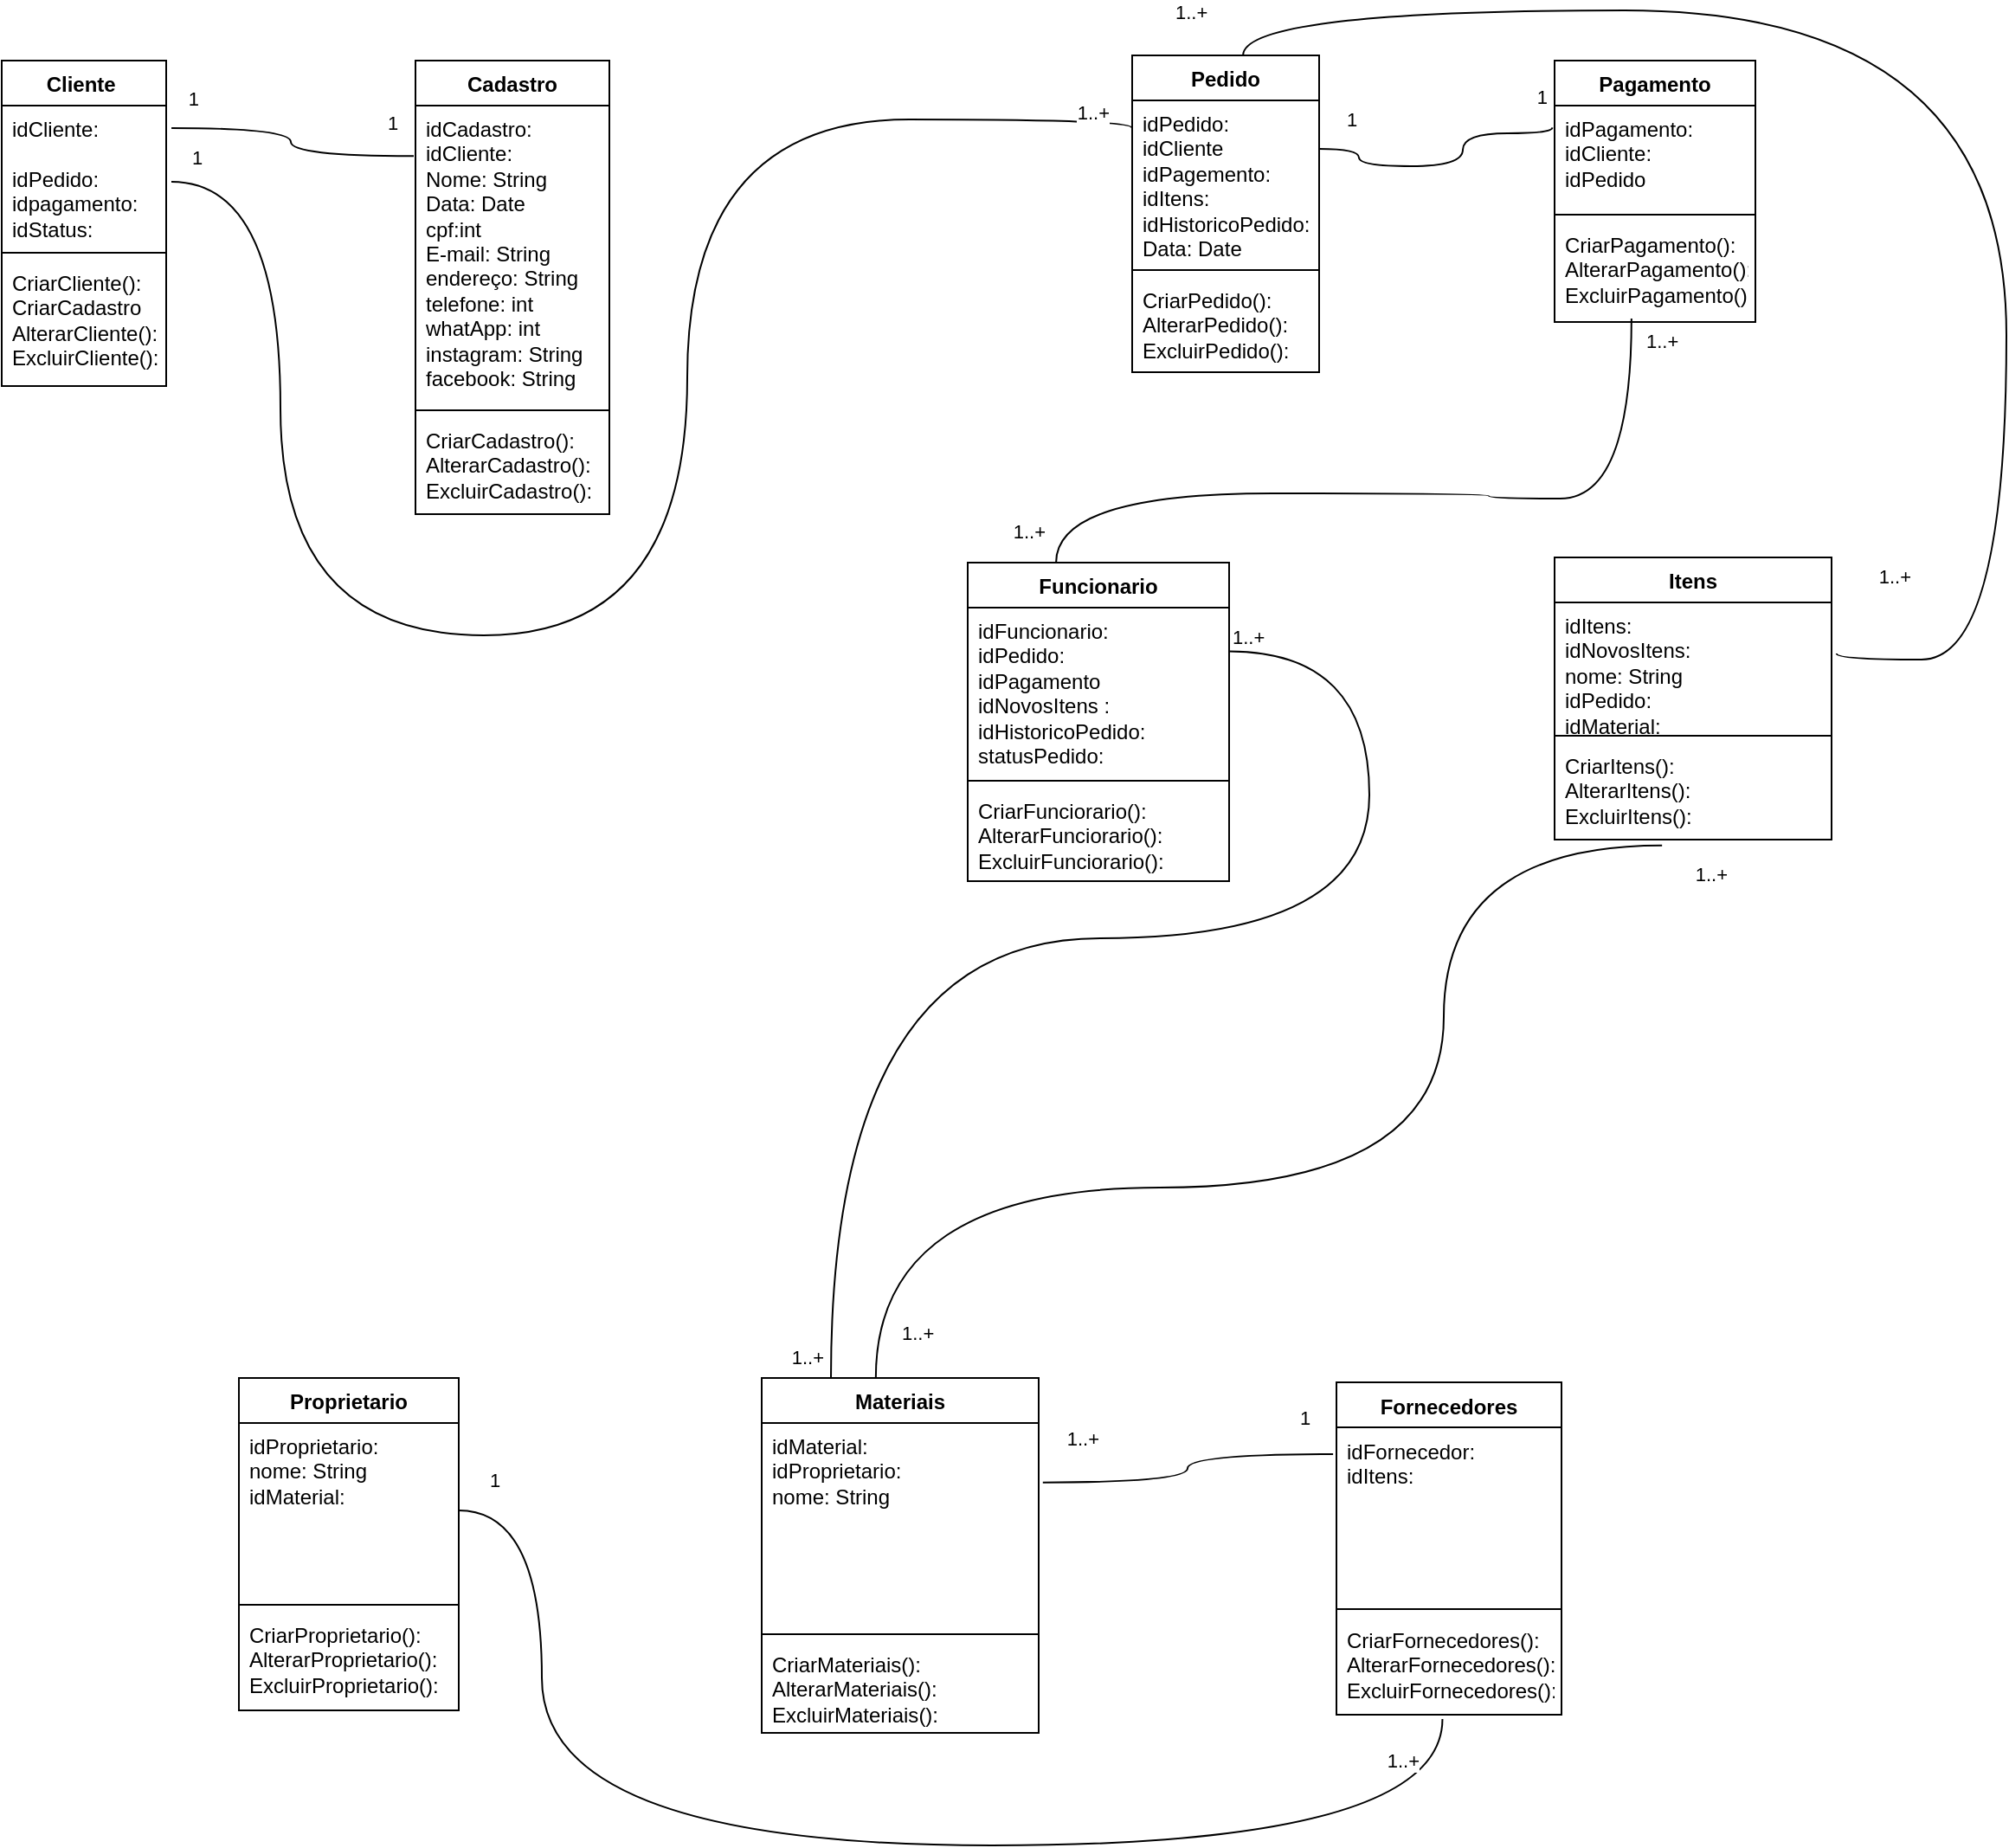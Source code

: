 <mxfile version="27.1.5">
  <diagram name="Página-1" id="I8beG7DLc7keUHuK3WOg">
    <mxGraphModel dx="748" dy="703" grid="0" gridSize="10" guides="1" tooltips="1" connect="1" arrows="1" fold="1" page="0" pageScale="1" pageWidth="827" pageHeight="1169" math="0" shadow="0">
      <root>
        <mxCell id="0" />
        <mxCell id="1" parent="0" />
        <mxCell id="ag3H703gYOMIYS7V91si-2" value="Cliente&amp;nbsp;" style="swimlane;fontStyle=1;align=center;verticalAlign=top;childLayout=stackLayout;horizontal=1;startSize=26;horizontalStack=0;resizeParent=1;resizeParentMax=0;resizeLast=0;collapsible=1;marginBottom=0;whiteSpace=wrap;html=1;" parent="1" vertex="1">
          <mxGeometry x="-379" y="-159" width="95" height="188" as="geometry">
            <mxRectangle x="-102" y="-28" width="95" height="26" as="alternateBounds" />
          </mxGeometry>
        </mxCell>
        <mxCell id="ag3H703gYOMIYS7V91si-3" value="&lt;div&gt;idCliente:&amp;nbsp;&lt;/div&gt;&lt;div&gt;&lt;br&gt;&lt;/div&gt;idPedido:&lt;div&gt;idpagamento:&lt;/div&gt;&lt;div&gt;idStatus:&lt;/div&gt;&lt;div&gt;&lt;br&gt;&lt;div&gt;&lt;br&gt;&lt;/div&gt;&lt;div&gt;&lt;br&gt;&lt;/div&gt;&lt;/div&gt;" style="text;strokeColor=none;fillColor=none;align=left;verticalAlign=top;spacingLeft=4;spacingRight=4;overflow=hidden;rotatable=0;points=[[0,0.5],[1,0.5]];portConstraint=eastwest;whiteSpace=wrap;html=1;" parent="ag3H703gYOMIYS7V91si-2" vertex="1">
          <mxGeometry y="26" width="95" height="81" as="geometry" />
        </mxCell>
        <mxCell id="ag3H703gYOMIYS7V91si-4" value="" style="line;strokeWidth=1;fillColor=none;align=left;verticalAlign=middle;spacingTop=-1;spacingLeft=3;spacingRight=3;rotatable=0;labelPosition=right;points=[];portConstraint=eastwest;strokeColor=inherit;" parent="ag3H703gYOMIYS7V91si-2" vertex="1">
          <mxGeometry y="107" width="95" height="8" as="geometry" />
        </mxCell>
        <mxCell id="ag3H703gYOMIYS7V91si-5" value="CriarCliente():&lt;div&gt;CriarCadastro&lt;br&gt;&lt;div&gt;Alterar&lt;span style=&quot;background-color: transparent; color: light-dark(rgb(0, 0, 0), rgb(255, 255, 255));&quot;&gt;Cliente()&lt;/span&gt;&lt;span style=&quot;background-color: transparent; color: light-dark(rgb(0, 0, 0), rgb(255, 255, 255));&quot;&gt;:&lt;/span&gt;&lt;/div&gt;&lt;div&gt;Excluir&lt;span style=&quot;background-color: transparent; color: light-dark(rgb(0, 0, 0), rgb(255, 255, 255));&quot;&gt;Cliente()&lt;/span&gt;&lt;span style=&quot;background-color: transparent; color: light-dark(rgb(0, 0, 0), rgb(255, 255, 255));&quot;&gt;:&lt;/span&gt;&lt;/div&gt;&lt;/div&gt;" style="text;strokeColor=none;fillColor=none;align=left;verticalAlign=top;spacingLeft=4;spacingRight=4;overflow=hidden;rotatable=0;points=[[0,0.5],[1,0.5]];portConstraint=eastwest;whiteSpace=wrap;html=1;" parent="ag3H703gYOMIYS7V91si-2" vertex="1">
          <mxGeometry y="115" width="95" height="73" as="geometry" />
        </mxCell>
        <mxCell id="ag3H703gYOMIYS7V91si-6" value="Funcionario" style="swimlane;fontStyle=1;align=center;verticalAlign=top;childLayout=stackLayout;horizontal=1;startSize=26;horizontalStack=0;resizeParent=1;resizeParentMax=0;resizeLast=0;collapsible=1;marginBottom=0;whiteSpace=wrap;html=1;" parent="1" vertex="1">
          <mxGeometry x="179" y="131" width="151" height="184" as="geometry" />
        </mxCell>
        <mxCell id="ag3H703gYOMIYS7V91si-7" value="&lt;div&gt;idFuncionario:&lt;/div&gt;&lt;div&gt;idPedido:&lt;/div&gt;&lt;div&gt;idPagamento&lt;/div&gt;&lt;div&gt;idNovosItens :&lt;/div&gt;idHistoricoPedido:&lt;div&gt;&lt;span style=&quot;background-color: transparent; color: light-dark(rgb(0, 0, 0), rgb(255, 255, 255));&quot;&gt;statusPedido:&lt;/span&gt;&lt;/div&gt;&lt;div&gt;&lt;br&gt;&lt;/div&gt;" style="text;strokeColor=none;fillColor=none;align=left;verticalAlign=top;spacingLeft=4;spacingRight=4;overflow=hidden;rotatable=0;points=[[0,0.5],[1,0.5]];portConstraint=eastwest;whiteSpace=wrap;html=1;" parent="ag3H703gYOMIYS7V91si-6" vertex="1">
          <mxGeometry y="26" width="151" height="96" as="geometry" />
        </mxCell>
        <mxCell id="ag3H703gYOMIYS7V91si-8" value="" style="line;strokeWidth=1;fillColor=none;align=left;verticalAlign=middle;spacingTop=-1;spacingLeft=3;spacingRight=3;rotatable=0;labelPosition=right;points=[];portConstraint=eastwest;strokeColor=inherit;" parent="ag3H703gYOMIYS7V91si-6" vertex="1">
          <mxGeometry y="122" width="151" height="8" as="geometry" />
        </mxCell>
        <mxCell id="ag3H703gYOMIYS7V91si-9" value="CriarFunciorario():&lt;div&gt;Alterar&lt;span style=&quot;background-color: transparent; color: light-dark(rgb(0, 0, 0), rgb(255, 255, 255));&quot;&gt;Funciorario&lt;/span&gt;&lt;span style=&quot;background-color: transparent; color: light-dark(rgb(0, 0, 0), rgb(255, 255, 255));&quot;&gt;():&lt;/span&gt;&lt;/div&gt;&lt;div&gt;Excluir&lt;span style=&quot;background-color: transparent; color: light-dark(rgb(0, 0, 0), rgb(255, 255, 255));&quot;&gt;Funciorario&lt;/span&gt;&lt;span style=&quot;background-color: transparent; color: light-dark(rgb(0, 0, 0), rgb(255, 255, 255));&quot;&gt;():&lt;/span&gt;&lt;/div&gt;" style="text;strokeColor=none;fillColor=none;align=left;verticalAlign=top;spacingLeft=4;spacingRight=4;overflow=hidden;rotatable=0;points=[[0,0.5],[1,0.5]];portConstraint=eastwest;whiteSpace=wrap;html=1;" parent="ag3H703gYOMIYS7V91si-6" vertex="1">
          <mxGeometry y="130" width="151" height="54" as="geometry" />
        </mxCell>
        <mxCell id="ag3H703gYOMIYS7V91si-10" value="Proprietario&lt;div&gt;&lt;br&gt;&lt;/div&gt;" style="swimlane;fontStyle=1;align=center;verticalAlign=top;childLayout=stackLayout;horizontal=1;startSize=26;horizontalStack=0;resizeParent=1;resizeParentMax=0;resizeLast=0;collapsible=1;marginBottom=0;whiteSpace=wrap;html=1;" parent="1" vertex="1">
          <mxGeometry x="-242" y="602" width="127" height="192" as="geometry" />
        </mxCell>
        <mxCell id="ag3H703gYOMIYS7V91si-11" value="&lt;div&gt;idProprietario:&lt;/div&gt;&lt;div&gt;nome: String&lt;/div&gt;&lt;div&gt;idMaterial:&lt;/div&gt;&lt;div&gt;&lt;br&gt;&lt;/div&gt;&lt;br&gt;&lt;div&gt;&lt;br&gt;&lt;/div&gt;&lt;div&gt;&lt;br&gt;&lt;/div&gt;&lt;div&gt;(melhora em todos os processos)eficiancia:&amp;nbsp;&amp;nbsp;&lt;br&gt;&lt;div&gt;&lt;br&gt;&lt;div&gt;&lt;br&gt;&lt;/div&gt;&lt;/div&gt;&lt;/div&gt;" style="text;strokeColor=none;fillColor=none;align=left;verticalAlign=top;spacingLeft=4;spacingRight=4;overflow=hidden;rotatable=0;points=[[0,0.5],[1,0.5]];portConstraint=eastwest;whiteSpace=wrap;html=1;" parent="ag3H703gYOMIYS7V91si-10" vertex="1">
          <mxGeometry y="26" width="127" height="101" as="geometry" />
        </mxCell>
        <mxCell id="ag3H703gYOMIYS7V91si-12" value="" style="line;strokeWidth=1;fillColor=none;align=left;verticalAlign=middle;spacingTop=-1;spacingLeft=3;spacingRight=3;rotatable=0;labelPosition=right;points=[];portConstraint=eastwest;strokeColor=inherit;" parent="ag3H703gYOMIYS7V91si-10" vertex="1">
          <mxGeometry y="127" width="127" height="8" as="geometry" />
        </mxCell>
        <mxCell id="ag3H703gYOMIYS7V91si-13" value="CriarProprietario():&lt;div&gt;Alterar&lt;span style=&quot;background-color: transparent; color: light-dark(rgb(0, 0, 0), rgb(255, 255, 255));&quot;&gt;Proprietario&lt;/span&gt;&lt;span style=&quot;background-color: transparent; color: light-dark(rgb(0, 0, 0), rgb(255, 255, 255));&quot;&gt;():&lt;/span&gt;&lt;/div&gt;&lt;div&gt;Excluir&lt;span style=&quot;background-color: transparent; color: light-dark(rgb(0, 0, 0), rgb(255, 255, 255));&quot;&gt;Proprietario&lt;/span&gt;&lt;span style=&quot;background-color: transparent; color: light-dark(rgb(0, 0, 0), rgb(255, 255, 255));&quot;&gt;():&lt;/span&gt;&lt;/div&gt;" style="text;strokeColor=none;fillColor=none;align=left;verticalAlign=top;spacingLeft=4;spacingRight=4;overflow=hidden;rotatable=0;points=[[0,0.5],[1,0.5]];portConstraint=eastwest;whiteSpace=wrap;html=1;" parent="ag3H703gYOMIYS7V91si-10" vertex="1">
          <mxGeometry y="135" width="127" height="57" as="geometry" />
        </mxCell>
        <mxCell id="ag3H703gYOMIYS7V91si-14" value="Pedido" style="swimlane;fontStyle=1;align=center;verticalAlign=top;childLayout=stackLayout;horizontal=1;startSize=26;horizontalStack=0;resizeParent=1;resizeParentMax=0;resizeLast=0;collapsible=1;marginBottom=0;whiteSpace=wrap;html=1;" parent="1" vertex="1">
          <mxGeometry x="274" y="-162" width="108" height="183" as="geometry" />
        </mxCell>
        <mxCell id="ag3H703gYOMIYS7V91si-15" value="idPedido:&lt;div&gt;idCliente&lt;br&gt;&lt;div&gt;idPagemento:&lt;/div&gt;&lt;div&gt;idItens:&lt;/div&gt;&lt;div&gt;idHistoricoPedido:&lt;/div&gt;&lt;div&gt;Data: Date&lt;br&gt;&lt;div&gt;&lt;br&gt;&lt;/div&gt;&lt;/div&gt;&lt;/div&gt;" style="text;strokeColor=none;fillColor=none;align=left;verticalAlign=top;spacingLeft=4;spacingRight=4;overflow=hidden;rotatable=0;points=[[0,0.5],[1,0.5]];portConstraint=eastwest;whiteSpace=wrap;html=1;" parent="ag3H703gYOMIYS7V91si-14" vertex="1">
          <mxGeometry y="26" width="108" height="94" as="geometry" />
        </mxCell>
        <mxCell id="ag3H703gYOMIYS7V91si-16" value="" style="line;strokeWidth=1;fillColor=none;align=left;verticalAlign=middle;spacingTop=-1;spacingLeft=3;spacingRight=3;rotatable=0;labelPosition=right;points=[];portConstraint=eastwest;strokeColor=inherit;" parent="ag3H703gYOMIYS7V91si-14" vertex="1">
          <mxGeometry y="120" width="108" height="8" as="geometry" />
        </mxCell>
        <mxCell id="ag3H703gYOMIYS7V91si-17" value="CriarPedido():&lt;div&gt;Alterar&lt;span style=&quot;background-color: transparent; color: light-dark(rgb(0, 0, 0), rgb(255, 255, 255));&quot;&gt;Pedido&lt;/span&gt;&lt;span style=&quot;background-color: transparent; color: light-dark(rgb(0, 0, 0), rgb(255, 255, 255));&quot;&gt;():&lt;/span&gt;&lt;/div&gt;&lt;div&gt;Excluir&lt;span style=&quot;background-color: transparent; color: light-dark(rgb(0, 0, 0), rgb(255, 255, 255));&quot;&gt;Pedido&lt;/span&gt;&lt;span style=&quot;background-color: transparent; color: light-dark(rgb(0, 0, 0), rgb(255, 255, 255));&quot;&gt;():&lt;/span&gt;&lt;/div&gt;" style="text;strokeColor=none;fillColor=none;align=left;verticalAlign=top;spacingLeft=4;spacingRight=4;overflow=hidden;rotatable=0;points=[[0,0.5],[1,0.5]];portConstraint=eastwest;whiteSpace=wrap;html=1;" parent="ag3H703gYOMIYS7V91si-14" vertex="1">
          <mxGeometry y="128" width="108" height="55" as="geometry" />
        </mxCell>
        <mxCell id="ag3H703gYOMIYS7V91si-18" value="Itens&lt;div&gt;&lt;br&gt;&lt;/div&gt;" style="swimlane;fontStyle=1;align=center;verticalAlign=top;childLayout=stackLayout;horizontal=1;startSize=26;horizontalStack=0;resizeParent=1;resizeParentMax=0;resizeLast=0;collapsible=1;marginBottom=0;whiteSpace=wrap;html=1;" parent="1" vertex="1">
          <mxGeometry x="518" y="128" width="160" height="163" as="geometry" />
        </mxCell>
        <mxCell id="ag3H703gYOMIYS7V91si-19" value="idItens:&lt;div&gt;idNovosItens:&lt;/div&gt;&lt;div&gt;nome: String&lt;/div&gt;&lt;div&gt;idPedido:&lt;/div&gt;&lt;div&gt;idMaterial:&lt;br&gt;&lt;div&gt;&lt;br&gt;&lt;/div&gt;&lt;/div&gt;" style="text;strokeColor=none;fillColor=none;align=left;verticalAlign=top;spacingLeft=4;spacingRight=4;overflow=hidden;rotatable=0;points=[[0,0.5],[1,0.5]];portConstraint=eastwest;whiteSpace=wrap;html=1;" parent="ag3H703gYOMIYS7V91si-18" vertex="1">
          <mxGeometry y="26" width="160" height="73" as="geometry" />
        </mxCell>
        <mxCell id="ag3H703gYOMIYS7V91si-20" value="" style="line;strokeWidth=1;fillColor=none;align=left;verticalAlign=middle;spacingTop=-1;spacingLeft=3;spacingRight=3;rotatable=0;labelPosition=right;points=[];portConstraint=eastwest;strokeColor=inherit;" parent="ag3H703gYOMIYS7V91si-18" vertex="1">
          <mxGeometry y="99" width="160" height="8" as="geometry" />
        </mxCell>
        <mxCell id="ag3H703gYOMIYS7V91si-21" value="CriarItens():&lt;div&gt;Alterar&lt;span style=&quot;background-color: transparent; color: light-dark(rgb(0, 0, 0), rgb(255, 255, 255));&quot;&gt;Itens&lt;/span&gt;&lt;span style=&quot;background-color: transparent; color: light-dark(rgb(0, 0, 0), rgb(255, 255, 255));&quot;&gt;():&lt;/span&gt;&lt;/div&gt;&lt;div&gt;Excluir&lt;span style=&quot;background-color: transparent; color: light-dark(rgb(0, 0, 0), rgb(255, 255, 255));&quot;&gt;Itens&lt;/span&gt;&lt;span style=&quot;background-color: transparent; color: light-dark(rgb(0, 0, 0), rgb(255, 255, 255));&quot;&gt;():&lt;/span&gt;&lt;/div&gt;" style="text;strokeColor=none;fillColor=none;align=left;verticalAlign=top;spacingLeft=4;spacingRight=4;overflow=hidden;rotatable=0;points=[[0,0.5],[1,0.5]];portConstraint=eastwest;whiteSpace=wrap;html=1;" parent="ag3H703gYOMIYS7V91si-18" vertex="1">
          <mxGeometry y="107" width="160" height="56" as="geometry" />
        </mxCell>
        <mxCell id="ag3H703gYOMIYS7V91si-22" value="Pagamento" style="swimlane;fontStyle=1;align=center;verticalAlign=top;childLayout=stackLayout;horizontal=1;startSize=26;horizontalStack=0;resizeParent=1;resizeParentMax=0;resizeLast=0;collapsible=1;marginBottom=0;whiteSpace=wrap;html=1;" parent="1" vertex="1">
          <mxGeometry x="518" y="-159" width="116" height="151" as="geometry" />
        </mxCell>
        <mxCell id="ag3H703gYOMIYS7V91si-23" value="idPagamento:&lt;div&gt;idCliente:&lt;/div&gt;&lt;div&gt;idPedido&lt;br&gt;&lt;div&gt;&lt;br&gt;&lt;/div&gt;&lt;/div&gt;" style="text;strokeColor=none;fillColor=none;align=left;verticalAlign=top;spacingLeft=4;spacingRight=4;overflow=hidden;rotatable=0;points=[[0,0.5],[1,0.5]];portConstraint=eastwest;whiteSpace=wrap;html=1;" parent="ag3H703gYOMIYS7V91si-22" vertex="1">
          <mxGeometry y="26" width="116" height="59" as="geometry" />
        </mxCell>
        <mxCell id="ag3H703gYOMIYS7V91si-24" value="" style="line;strokeWidth=1;fillColor=none;align=left;verticalAlign=middle;spacingTop=-1;spacingLeft=3;spacingRight=3;rotatable=0;labelPosition=right;points=[];portConstraint=eastwest;strokeColor=inherit;" parent="ag3H703gYOMIYS7V91si-22" vertex="1">
          <mxGeometry y="85" width="116" height="8" as="geometry" />
        </mxCell>
        <mxCell id="ag3H703gYOMIYS7V91si-25" value="CriarPagamento():&lt;div&gt;Alterar&lt;span style=&quot;background-color: transparent; color: light-dark(rgb(0, 0, 0), rgb(255, 255, 255));&quot;&gt;Pagamento&lt;/span&gt;&lt;span style=&quot;background-color: transparent; color: light-dark(rgb(0, 0, 0), rgb(255, 255, 255));&quot;&gt;():&lt;/span&gt;&lt;/div&gt;&lt;div&gt;Excluir&lt;span style=&quot;background-color: transparent; color: light-dark(rgb(0, 0, 0), rgb(255, 255, 255));&quot;&gt;Pagamento&lt;/span&gt;&lt;span style=&quot;background-color: transparent; color: light-dark(rgb(0, 0, 0), rgb(255, 255, 255));&quot;&gt;():&lt;/span&gt;&lt;/div&gt;" style="text;strokeColor=none;fillColor=none;align=left;verticalAlign=top;spacingLeft=4;spacingRight=4;overflow=hidden;rotatable=0;points=[[0,0.5],[1,0.5]];portConstraint=eastwest;whiteSpace=wrap;html=1;" parent="ag3H703gYOMIYS7V91si-22" vertex="1">
          <mxGeometry y="93" width="116" height="58" as="geometry" />
        </mxCell>
        <mxCell id="ag3H703gYOMIYS7V91si-26" value="Cadastro" style="swimlane;fontStyle=1;align=center;verticalAlign=top;childLayout=stackLayout;horizontal=1;startSize=26;horizontalStack=0;resizeParent=1;resizeParentMax=0;resizeLast=0;collapsible=1;marginBottom=0;whiteSpace=wrap;html=1;" parent="1" vertex="1">
          <mxGeometry x="-140" y="-159" width="112" height="262" as="geometry" />
        </mxCell>
        <mxCell id="ag3H703gYOMIYS7V91si-27" value="idCadastro:&lt;div&gt;idCliente:&lt;/div&gt;&lt;div&gt;Nome: String&lt;/div&gt;&lt;div&gt;Data: Date&lt;/div&gt;&lt;div&gt;cpf:int&lt;/div&gt;&lt;div&gt;E-mail:&amp;nbsp;&lt;span style=&quot;background-color: transparent; color: light-dark(rgb(0, 0, 0), rgb(255, 255, 255));&quot;&gt;String&lt;/span&gt;&lt;/div&gt;&lt;div&gt;endereço: String&lt;/div&gt;&lt;div&gt;telefone: int&lt;/div&gt;&lt;div&gt;whatApp:&amp;nbsp;&lt;span style=&quot;background-color: transparent; color: light-dark(rgb(0, 0, 0), rgb(255, 255, 255));&quot;&gt;int&lt;/span&gt;&lt;/div&gt;&lt;div&gt;instagram:&amp;nbsp;&lt;span style=&quot;background-color: transparent; color: light-dark(rgb(0, 0, 0), rgb(255, 255, 255));&quot;&gt;String&lt;/span&gt;&lt;/div&gt;&lt;div&gt;facebook:&amp;nbsp;&lt;span style=&quot;background-color: transparent; color: light-dark(rgb(0, 0, 0), rgb(255, 255, 255));&quot;&gt;String&lt;/span&gt;&lt;/div&gt;&lt;div&gt;&lt;br&gt;&lt;/div&gt;&lt;div&gt;&lt;br&gt;&lt;/div&gt;&lt;div&gt;&lt;br&gt;&lt;/div&gt;&lt;div&gt;&lt;br&gt;&lt;div&gt;&lt;br&gt;&lt;/div&gt;&lt;/div&gt;" style="text;strokeColor=none;fillColor=none;align=left;verticalAlign=top;spacingLeft=4;spacingRight=4;overflow=hidden;rotatable=0;points=[[0,0.5],[1,0.5]];portConstraint=eastwest;whiteSpace=wrap;html=1;" parent="ag3H703gYOMIYS7V91si-26" vertex="1">
          <mxGeometry y="26" width="112" height="172" as="geometry" />
        </mxCell>
        <mxCell id="ag3H703gYOMIYS7V91si-28" value="" style="line;strokeWidth=1;fillColor=none;align=left;verticalAlign=middle;spacingTop=-1;spacingLeft=3;spacingRight=3;rotatable=0;labelPosition=right;points=[];portConstraint=eastwest;strokeColor=inherit;" parent="ag3H703gYOMIYS7V91si-26" vertex="1">
          <mxGeometry y="198" width="112" height="8" as="geometry" />
        </mxCell>
        <mxCell id="ag3H703gYOMIYS7V91si-29" value="CriarCadastro():&lt;div&gt;Alterar&lt;span style=&quot;background-color: transparent; color: light-dark(rgb(0, 0, 0), rgb(255, 255, 255));&quot;&gt;Cadastro&lt;/span&gt;&lt;span style=&quot;background-color: transparent; color: light-dark(rgb(0, 0, 0), rgb(255, 255, 255));&quot;&gt;():&lt;/span&gt;&lt;/div&gt;&lt;div&gt;Excluir&lt;span style=&quot;background-color: transparent; color: light-dark(rgb(0, 0, 0), rgb(255, 255, 255));&quot;&gt;Cadastro&lt;/span&gt;&lt;span style=&quot;background-color: transparent; color: light-dark(rgb(0, 0, 0), rgb(255, 255, 255));&quot;&gt;():&lt;/span&gt;&lt;/div&gt;" style="text;strokeColor=none;fillColor=none;align=left;verticalAlign=top;spacingLeft=4;spacingRight=4;overflow=hidden;rotatable=0;points=[[0,0.5],[1,0.5]];portConstraint=eastwest;whiteSpace=wrap;html=1;" parent="ag3H703gYOMIYS7V91si-26" vertex="1">
          <mxGeometry y="206" width="112" height="56" as="geometry" />
        </mxCell>
        <mxCell id="JyV5XTiLd7GKPldr3pGn-1" value="" style="endArrow=none;html=1;edgeStyle=orthogonalEdgeStyle;rounded=0;fontSize=12;startSize=8;endSize=8;curved=1;exitX=-0.009;exitY=0.169;exitDx=0;exitDy=0;exitPerimeter=0;entryX=1.032;entryY=0.16;entryDx=0;entryDy=0;entryPerimeter=0;" parent="1" source="ag3H703gYOMIYS7V91si-27" target="ag3H703gYOMIYS7V91si-3" edge="1">
          <mxGeometry relative="1" as="geometry">
            <mxPoint x="-238" y="-66" as="sourcePoint" />
            <mxPoint x="-233" y="-123" as="targetPoint" />
          </mxGeometry>
        </mxCell>
        <mxCell id="JyV5XTiLd7GKPldr3pGn-2" value="1" style="edgeLabel;resizable=0;html=1;align=left;verticalAlign=bottom;" parent="JyV5XTiLd7GKPldr3pGn-1" connectable="0" vertex="1">
          <mxGeometry x="-1" relative="1" as="geometry">
            <mxPoint x="-17" y="-11" as="offset" />
          </mxGeometry>
        </mxCell>
        <mxCell id="JyV5XTiLd7GKPldr3pGn-3" value="1" style="edgeLabel;resizable=0;html=1;align=right;verticalAlign=bottom;" parent="JyV5XTiLd7GKPldr3pGn-1" connectable="0" vertex="1">
          <mxGeometry x="1" relative="1" as="geometry">
            <mxPoint x="16" y="-8" as="offset" />
          </mxGeometry>
        </mxCell>
        <mxCell id="JyV5XTiLd7GKPldr3pGn-4" value="" style="endArrow=none;html=1;edgeStyle=orthogonalEdgeStyle;rounded=0;fontSize=12;startSize=8;endSize=8;curved=1;exitX=1;exitY=0.5;exitDx=0;exitDy=0;entryX=-0.003;entryY=0.168;entryDx=0;entryDy=0;entryPerimeter=0;" parent="1" target="ag3H703gYOMIYS7V91si-15" edge="1">
          <mxGeometry relative="1" as="geometry">
            <mxPoint x="-281" y="-89" as="sourcePoint" />
            <mxPoint x="151" y="-119.968" as="targetPoint" />
            <Array as="points">
              <mxPoint x="-218" y="-89" />
              <mxPoint x="-218" y="173" />
              <mxPoint x="17" y="173" />
              <mxPoint x="17" y="-125" />
              <mxPoint x="274" y="-125" />
            </Array>
          </mxGeometry>
        </mxCell>
        <mxCell id="JyV5XTiLd7GKPldr3pGn-5" value="1" style="edgeLabel;resizable=0;html=1;align=left;verticalAlign=bottom;" parent="JyV5XTiLd7GKPldr3pGn-4" connectable="0" vertex="1">
          <mxGeometry x="-1" relative="1" as="geometry">
            <mxPoint x="10" y="-6" as="offset" />
          </mxGeometry>
        </mxCell>
        <mxCell id="JyV5XTiLd7GKPldr3pGn-6" value="1..+" style="edgeLabel;resizable=0;html=1;align=right;verticalAlign=bottom;" parent="JyV5XTiLd7GKPldr3pGn-4" connectable="0" vertex="1">
          <mxGeometry x="1" relative="1" as="geometry">
            <mxPoint x="-12" as="offset" />
          </mxGeometry>
        </mxCell>
        <mxCell id="JyV5XTiLd7GKPldr3pGn-7" value="" style="endArrow=none;html=1;edgeStyle=orthogonalEdgeStyle;rounded=0;fontSize=12;startSize=8;endSize=8;curved=1;entryX=-0.011;entryY=0.215;entryDx=0;entryDy=0;entryPerimeter=0;" parent="1" target="ag3H703gYOMIYS7V91si-23" edge="1">
          <mxGeometry relative="1" as="geometry">
            <mxPoint x="382" y="-108" as="sourcePoint" />
            <mxPoint x="410" y="-117" as="targetPoint" />
            <Array as="points">
              <mxPoint x="405" y="-108" />
              <mxPoint x="405" y="-98" />
              <mxPoint x="465" y="-98" />
              <mxPoint x="465" y="-117" />
              <mxPoint x="517" y="-117" />
            </Array>
          </mxGeometry>
        </mxCell>
        <mxCell id="JyV5XTiLd7GKPldr3pGn-8" value="1" style="edgeLabel;resizable=0;html=1;align=left;verticalAlign=bottom;" parent="JyV5XTiLd7GKPldr3pGn-7" connectable="0" vertex="1">
          <mxGeometry x="-1" relative="1" as="geometry">
            <mxPoint x="14" y="-9" as="offset" />
          </mxGeometry>
        </mxCell>
        <mxCell id="JyV5XTiLd7GKPldr3pGn-9" value="1" style="edgeLabel;resizable=0;html=1;align=right;verticalAlign=bottom;" parent="JyV5XTiLd7GKPldr3pGn-7" connectable="0" vertex="1">
          <mxGeometry x="1" relative="1" as="geometry">
            <mxPoint x="-2" y="-9" as="offset" />
          </mxGeometry>
        </mxCell>
        <mxCell id="JyV5XTiLd7GKPldr3pGn-10" value="" style="endArrow=none;html=1;edgeStyle=orthogonalEdgeStyle;rounded=0;fontSize=12;startSize=8;endSize=8;curved=1;exitX=0.999;exitY=0.263;exitDx=0;exitDy=0;exitPerimeter=0;entryX=0.25;entryY=0;entryDx=0;entryDy=0;" parent="1" source="ag3H703gYOMIYS7V91si-7" target="JyV5XTiLd7GKPldr3pGn-17" edge="1">
          <mxGeometry relative="1" as="geometry">
            <mxPoint x="-224" y="298" as="sourcePoint" />
            <mxPoint x="-75" y="295" as="targetPoint" />
            <Array as="points">
              <mxPoint x="411" y="182" />
              <mxPoint x="411" y="348" />
              <mxPoint x="100" y="348" />
            </Array>
          </mxGeometry>
        </mxCell>
        <mxCell id="JyV5XTiLd7GKPldr3pGn-11" value="1..+" style="edgeLabel;resizable=0;html=1;align=left;verticalAlign=bottom;" parent="JyV5XTiLd7GKPldr3pGn-10" connectable="0" vertex="1">
          <mxGeometry x="-1" relative="1" as="geometry" />
        </mxCell>
        <mxCell id="JyV5XTiLd7GKPldr3pGn-12" value="1..+" style="edgeLabel;resizable=0;html=1;align=right;verticalAlign=bottom;" parent="JyV5XTiLd7GKPldr3pGn-10" connectable="0" vertex="1">
          <mxGeometry x="1" relative="1" as="geometry">
            <mxPoint x="-4" y="-4" as="offset" />
          </mxGeometry>
        </mxCell>
        <mxCell id="JyV5XTiLd7GKPldr3pGn-13" value="Fornecedores" style="swimlane;fontStyle=1;align=center;verticalAlign=top;childLayout=stackLayout;horizontal=1;startSize=26;horizontalStack=0;resizeParent=1;resizeParentMax=0;resizeLast=0;collapsible=1;marginBottom=0;whiteSpace=wrap;html=1;" parent="1" vertex="1">
          <mxGeometry x="392" y="604.5" width="130" height="192" as="geometry" />
        </mxCell>
        <mxCell id="JyV5XTiLd7GKPldr3pGn-14" value="idFornecedor:&lt;div&gt;idItens:&lt;/div&gt;" style="text;strokeColor=none;fillColor=none;align=left;verticalAlign=top;spacingLeft=4;spacingRight=4;overflow=hidden;rotatable=0;points=[[0,0.5],[1,0.5]];portConstraint=eastwest;whiteSpace=wrap;html=1;" parent="JyV5XTiLd7GKPldr3pGn-13" vertex="1">
          <mxGeometry y="26" width="130" height="101" as="geometry" />
        </mxCell>
        <mxCell id="JyV5XTiLd7GKPldr3pGn-15" value="" style="line;strokeWidth=1;fillColor=none;align=left;verticalAlign=middle;spacingTop=-1;spacingLeft=3;spacingRight=3;rotatable=0;labelPosition=right;points=[];portConstraint=eastwest;strokeColor=inherit;" parent="JyV5XTiLd7GKPldr3pGn-13" vertex="1">
          <mxGeometry y="127" width="130" height="8" as="geometry" />
        </mxCell>
        <mxCell id="JyV5XTiLd7GKPldr3pGn-16" value="CriarFornecedores():&lt;div&gt;AlterarFornecedores&lt;span style=&quot;background-color: transparent; color: light-dark(rgb(0, 0, 0), rgb(255, 255, 255));&quot;&gt;():&lt;/span&gt;&lt;/div&gt;&lt;div&gt;ExcluirFornecedores&lt;span style=&quot;background-color: transparent; color: light-dark(rgb(0, 0, 0), rgb(255, 255, 255));&quot;&gt;():&lt;/span&gt;&lt;/div&gt;" style="text;strokeColor=none;fillColor=none;align=left;verticalAlign=top;spacingLeft=4;spacingRight=4;overflow=hidden;rotatable=0;points=[[0,0.5],[1,0.5]];portConstraint=eastwest;whiteSpace=wrap;html=1;" parent="JyV5XTiLd7GKPldr3pGn-13" vertex="1">
          <mxGeometry y="135" width="130" height="57" as="geometry" />
        </mxCell>
        <mxCell id="JyV5XTiLd7GKPldr3pGn-17" value="Materiais&lt;div&gt;&lt;br&gt;&lt;/div&gt;" style="swimlane;fontStyle=1;align=center;verticalAlign=top;childLayout=stackLayout;horizontal=1;startSize=26;horizontalStack=0;resizeParent=1;resizeParentMax=0;resizeLast=0;collapsible=1;marginBottom=0;whiteSpace=wrap;html=1;" parent="1" vertex="1">
          <mxGeometry x="60" y="602" width="160" height="205" as="geometry" />
        </mxCell>
        <mxCell id="JyV5XTiLd7GKPldr3pGn-18" value="idMaterial:&lt;div&gt;idProprietario:&lt;/div&gt;&lt;div&gt;nome: String&lt;br&gt;&lt;div&gt;&lt;br&gt;&lt;/div&gt;&lt;/div&gt;" style="text;strokeColor=none;fillColor=none;align=left;verticalAlign=top;spacingLeft=4;spacingRight=4;overflow=hidden;rotatable=0;points=[[0,0.5],[1,0.5]];portConstraint=eastwest;whiteSpace=wrap;html=1;" parent="JyV5XTiLd7GKPldr3pGn-17" vertex="1">
          <mxGeometry y="26" width="160" height="118" as="geometry" />
        </mxCell>
        <mxCell id="JyV5XTiLd7GKPldr3pGn-19" value="" style="line;strokeWidth=1;fillColor=none;align=left;verticalAlign=middle;spacingTop=-1;spacingLeft=3;spacingRight=3;rotatable=0;labelPosition=right;points=[];portConstraint=eastwest;strokeColor=inherit;" parent="JyV5XTiLd7GKPldr3pGn-17" vertex="1">
          <mxGeometry y="144" width="160" height="8" as="geometry" />
        </mxCell>
        <mxCell id="JyV5XTiLd7GKPldr3pGn-20" value="CriarMateriais():&lt;div&gt;AlterarMateriais&lt;span style=&quot;background-color: transparent; color: light-dark(rgb(0, 0, 0), rgb(255, 255, 255));&quot;&gt;():&lt;/span&gt;&lt;/div&gt;&lt;div&gt;ExcluirMateriais&lt;span style=&quot;background-color: transparent; color: light-dark(rgb(0, 0, 0), rgb(255, 255, 255));&quot;&gt;():&lt;/span&gt;&lt;/div&gt;" style="text;strokeColor=none;fillColor=none;align=left;verticalAlign=top;spacingLeft=4;spacingRight=4;overflow=hidden;rotatable=0;points=[[0,0.5],[1,0.5]];portConstraint=eastwest;whiteSpace=wrap;html=1;" parent="JyV5XTiLd7GKPldr3pGn-17" vertex="1">
          <mxGeometry y="152" width="160" height="53" as="geometry" />
        </mxCell>
        <mxCell id="JyV5XTiLd7GKPldr3pGn-21" value="" style="endArrow=none;html=1;edgeStyle=orthogonalEdgeStyle;rounded=0;fontSize=12;startSize=8;endSize=8;curved=1;exitX=0.383;exitY=0.966;exitDx=0;exitDy=0;exitPerimeter=0;entryX=0.338;entryY=0;entryDx=0;entryDy=0;entryPerimeter=0;" parent="1" source="ag3H703gYOMIYS7V91si-25" target="ag3H703gYOMIYS7V91si-6" edge="1">
          <mxGeometry relative="1" as="geometry">
            <mxPoint x="481.428" y="-3" as="sourcePoint" />
            <mxPoint x="159" y="224" as="targetPoint" />
            <Array as="points">
              <mxPoint x="562" y="94" />
              <mxPoint x="480" y="94" />
              <mxPoint x="480" y="91" />
              <mxPoint x="230" y="91" />
            </Array>
          </mxGeometry>
        </mxCell>
        <mxCell id="JyV5XTiLd7GKPldr3pGn-22" value="1..+" style="edgeLabel;resizable=0;html=1;align=left;verticalAlign=bottom;" parent="JyV5XTiLd7GKPldr3pGn-21" connectable="0" vertex="1">
          <mxGeometry x="-1" relative="1" as="geometry">
            <mxPoint x="7" y="21" as="offset" />
          </mxGeometry>
        </mxCell>
        <mxCell id="JyV5XTiLd7GKPldr3pGn-23" value="1..+" style="edgeLabel;resizable=0;html=1;align=right;verticalAlign=bottom;" parent="JyV5XTiLd7GKPldr3pGn-21" connectable="0" vertex="1">
          <mxGeometry x="1" relative="1" as="geometry">
            <mxPoint x="-6" y="-10" as="offset" />
          </mxGeometry>
        </mxCell>
        <mxCell id="JyV5XTiLd7GKPldr3pGn-24" value="" style="endArrow=none;html=1;edgeStyle=orthogonalEdgeStyle;rounded=0;fontSize=12;startSize=8;endSize=8;curved=1;exitX=0.412;exitY=0;exitDx=0;exitDy=0;exitPerimeter=0;entryX=0.388;entryY=1.06;entryDx=0;entryDy=0;entryPerimeter=0;" parent="1" source="JyV5XTiLd7GKPldr3pGn-17" target="ag3H703gYOMIYS7V91si-21" edge="1">
          <mxGeometry relative="1" as="geometry">
            <mxPoint x="257" y="524" as="sourcePoint" />
            <mxPoint x="417" y="524" as="targetPoint" />
            <Array as="points">
              <mxPoint x="126" y="492" />
              <mxPoint x="454" y="492" />
            </Array>
          </mxGeometry>
        </mxCell>
        <mxCell id="JyV5XTiLd7GKPldr3pGn-25" value="1..+" style="edgeLabel;resizable=0;html=1;align=left;verticalAlign=bottom;" parent="JyV5XTiLd7GKPldr3pGn-24" connectable="0" vertex="1">
          <mxGeometry x="-1" relative="1" as="geometry">
            <mxPoint x="13" y="-18" as="offset" />
          </mxGeometry>
        </mxCell>
        <mxCell id="JyV5XTiLd7GKPldr3pGn-26" value="1..+&lt;div&gt;&lt;br&gt;&lt;/div&gt;" style="edgeLabel;resizable=0;html=1;align=right;verticalAlign=bottom;" parent="JyV5XTiLd7GKPldr3pGn-24" connectable="0" vertex="1">
          <mxGeometry x="1" relative="1" as="geometry">
            <mxPoint x="38" y="38" as="offset" />
          </mxGeometry>
        </mxCell>
        <mxCell id="JyV5XTiLd7GKPldr3pGn-27" value="" style="endArrow=none;html=1;edgeStyle=orthogonalEdgeStyle;rounded=0;fontSize=12;startSize=8;endSize=8;curved=1;entryX=0.471;entryY=1.044;entryDx=0;entryDy=0;entryPerimeter=0;" parent="1" source="ag3H703gYOMIYS7V91si-11" target="JyV5XTiLd7GKPldr3pGn-16" edge="1">
          <mxGeometry relative="1" as="geometry">
            <mxPoint x="-140" y="661" as="sourcePoint" />
            <mxPoint x="20" y="661" as="targetPoint" />
            <Array as="points">
              <mxPoint x="-67" y="678" />
              <mxPoint x="-67" y="872" />
              <mxPoint x="453" y="872" />
            </Array>
          </mxGeometry>
        </mxCell>
        <mxCell id="JyV5XTiLd7GKPldr3pGn-28" value="1" style="edgeLabel;resizable=0;html=1;align=left;verticalAlign=bottom;" parent="JyV5XTiLd7GKPldr3pGn-27" connectable="0" vertex="1">
          <mxGeometry x="-1" relative="1" as="geometry">
            <mxPoint x="16" y="-9" as="offset" />
          </mxGeometry>
        </mxCell>
        <mxCell id="JyV5XTiLd7GKPldr3pGn-29" value="1..+" style="edgeLabel;resizable=0;html=1;align=right;verticalAlign=bottom;" parent="JyV5XTiLd7GKPldr3pGn-27" connectable="0" vertex="1">
          <mxGeometry x="1" relative="1" as="geometry">
            <mxPoint x="-13" y="32" as="offset" />
          </mxGeometry>
        </mxCell>
        <mxCell id="JyV5XTiLd7GKPldr3pGn-30" value="" style="endArrow=none;html=1;edgeStyle=orthogonalEdgeStyle;rounded=0;fontSize=12;startSize=8;endSize=8;curved=1;exitX=-0.015;exitY=0.153;exitDx=0;exitDy=0;exitPerimeter=0;entryX=1.015;entryY=0.291;entryDx=0;entryDy=0;entryPerimeter=0;" parent="1" source="JyV5XTiLd7GKPldr3pGn-14" target="JyV5XTiLd7GKPldr3pGn-18" edge="1">
          <mxGeometry relative="1" as="geometry">
            <mxPoint x="343" y="708" as="sourcePoint" />
            <mxPoint x="254" y="668" as="targetPoint" />
          </mxGeometry>
        </mxCell>
        <mxCell id="JyV5XTiLd7GKPldr3pGn-31" value="1" style="edgeLabel;resizable=0;html=1;align=left;verticalAlign=bottom;" parent="JyV5XTiLd7GKPldr3pGn-30" connectable="0" vertex="1">
          <mxGeometry x="-1" relative="1" as="geometry">
            <mxPoint x="-21" y="-12" as="offset" />
          </mxGeometry>
        </mxCell>
        <mxCell id="JyV5XTiLd7GKPldr3pGn-32" value="1..+" style="edgeLabel;resizable=0;html=1;align=right;verticalAlign=bottom;" parent="JyV5XTiLd7GKPldr3pGn-30" connectable="0" vertex="1">
          <mxGeometry x="1" relative="1" as="geometry">
            <mxPoint x="33" y="-17" as="offset" />
          </mxGeometry>
        </mxCell>
        <mxCell id="JyV5XTiLd7GKPldr3pGn-33" value="" style="endArrow=none;html=1;edgeStyle=orthogonalEdgeStyle;rounded=0;fontSize=12;startSize=8;endSize=8;curved=1;entryX=1.018;entryY=0.404;entryDx=0;entryDy=0;entryPerimeter=0;exitX=0.593;exitY=0;exitDx=0;exitDy=0;exitPerimeter=0;" parent="1" source="ag3H703gYOMIYS7V91si-14" target="ag3H703gYOMIYS7V91si-19" edge="1">
          <mxGeometry relative="1" as="geometry">
            <mxPoint x="372" y="-221" as="sourcePoint" />
            <mxPoint x="532" y="-221" as="targetPoint" />
            <Array as="points">
              <mxPoint x="338" y="-188" />
              <mxPoint x="779" y="-188" />
              <mxPoint x="779" y="187" />
              <mxPoint x="681" y="187" />
            </Array>
          </mxGeometry>
        </mxCell>
        <mxCell id="JyV5XTiLd7GKPldr3pGn-34" value="1..+" style="edgeLabel;resizable=0;html=1;align=left;verticalAlign=bottom;" parent="JyV5XTiLd7GKPldr3pGn-33" connectable="0" vertex="1">
          <mxGeometry x="-1" relative="1" as="geometry">
            <mxPoint x="-41" y="-17" as="offset" />
          </mxGeometry>
        </mxCell>
        <mxCell id="JyV5XTiLd7GKPldr3pGn-35" value="1..+" style="edgeLabel;resizable=0;html=1;align=right;verticalAlign=bottom;" parent="JyV5XTiLd7GKPldr3pGn-33" connectable="0" vertex="1">
          <mxGeometry x="1" relative="1" as="geometry">
            <mxPoint x="44" y="-36" as="offset" />
          </mxGeometry>
        </mxCell>
      </root>
    </mxGraphModel>
  </diagram>
</mxfile>
